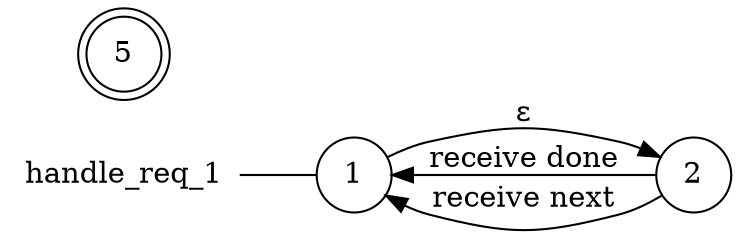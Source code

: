 digraph handle_req_1 {
	rankdir="LR";
	n_0 [label="handle_req_1", shape="plaintext"];
	n_1 [id="5", shape=doublecircle, label="5"];
	n_2 [id="1", shape=circle, label="1"];
	n_0 -> n_2 [arrowhead=none];
	n_3 [id="2", shape=circle, label="2"];

	n_3 -> n_2 [id="[$e|6]", label="receive done"];
	n_2 -> n_3 [id="[$e|0]", label="ɛ"];
	n_3 -> n_2 [id="[$e|7]", label="receive next"];
}
